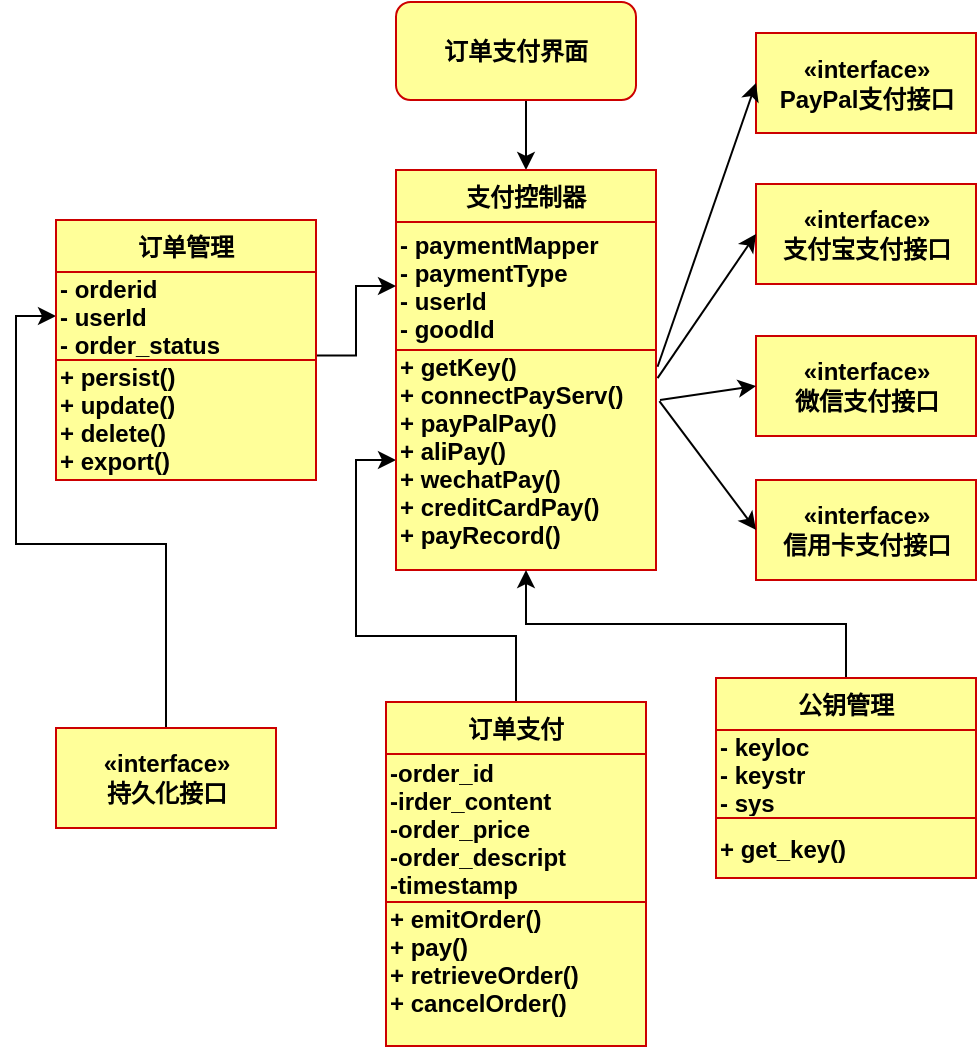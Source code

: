 <mxfile version="11.0.5" type="github"><diagram name="Page-1" id="c4acf3e9-155e-7222-9cf6-157b1a14988f"><mxGraphModel dx="2035" dy="1737" grid="1" gridSize="10" guides="1" tooltips="1" connect="1" arrows="1" fold="1" page="1" pageScale="1" pageWidth="850" pageHeight="1100" background="#ffffff" math="0" shadow="0"><root><mxCell id="0"/><mxCell id="1" parent="0"/><mxCell id="I-PTcZEypuZ6dtIS7MOa-42" style="edgeStyle=orthogonalEdgeStyle;rounded=0;orthogonalLoop=1;jettySize=auto;html=1;exitX=0.5;exitY=1;exitDx=0;exitDy=0;entryX=0.5;entryY=0;entryDx=0;entryDy=0;fontStyle=1" edge="1" parent="1" source="fhbrjt48nrRsmiYLzGj1-1" target="I-PTcZEypuZ6dtIS7MOa-10"><mxGeometry relative="1" as="geometry"/></mxCell><mxCell id="fhbrjt48nrRsmiYLzGj1-1" value="订单支付界面" style="rounded=1;whiteSpace=wrap;html=1;fillColor=#FFFF99;strokeColor=#CC0000;strokeWidth=1;fontStyle=1" parent="1" vertex="1"><mxGeometry x="50" y="-40" width="120" height="49" as="geometry"/></mxCell><mxCell id="I-PTcZEypuZ6dtIS7MOa-36" value="" style="edgeStyle=orthogonalEdgeStyle;rounded=0;orthogonalLoop=1;jettySize=auto;html=1;fontStyle=1" edge="1" parent="1" source="I-PTcZEypuZ6dtIS7MOa-1" target="I-PTcZEypuZ6dtIS7MOa-13"><mxGeometry relative="1" as="geometry"/></mxCell><mxCell id="I-PTcZEypuZ6dtIS7MOa-1" value="订单支付" style="swimlane;fontStyle=1;align=center;verticalAlign=top;childLayout=stackLayout;horizontal=1;startSize=26;horizontalStack=0;resizeParent=1;resizeParentMax=0;resizeLast=0;collapsible=1;marginBottom=0;strokeColor=#CC0000;strokeWidth=1;fillColor=#FFFF99;" vertex="1" parent="1"><mxGeometry x="45" y="310" width="130" height="172" as="geometry"/></mxCell><mxCell id="I-PTcZEypuZ6dtIS7MOa-2" value="-order_id&#10;-irder_content&#10;-order_price&#10;-order_descript&#10;-timestamp" style="text;strokeColor=#CC0000;fillColor=#FFFF99;align=left;verticalAlign=middle;overflow=hidden;rotatable=0;points=[[0,0.5],[1,0.5]];portConstraint=eastwest;strokeWidth=1;fontStyle=1" vertex="1" parent="I-PTcZEypuZ6dtIS7MOa-1"><mxGeometry y="26" width="130" height="74" as="geometry"/></mxCell><mxCell id="I-PTcZEypuZ6dtIS7MOa-3" value="" style="line;strokeWidth=1;fillColor=none;align=left;verticalAlign=middle;spacingTop=-1;spacingLeft=3;spacingRight=3;rotatable=0;labelPosition=right;points=[];portConstraint=eastwest;fontStyle=1" vertex="1" parent="I-PTcZEypuZ6dtIS7MOa-1"><mxGeometry y="100" width="130" as="geometry"/></mxCell><mxCell id="I-PTcZEypuZ6dtIS7MOa-4" value="+ emitOrder()&#10;+ pay()&#10;+ retrieveOrder()&#10;+ cancelOrder()&#10;&#10;" style="text;strokeColor=#CC0000;fillColor=#FFFF99;align=left;verticalAlign=middle;overflow=hidden;rotatable=0;points=[[0,0.5],[1,0.5]];portConstraint=eastwest;strokeWidth=1;fontStyle=1" vertex="1" parent="I-PTcZEypuZ6dtIS7MOa-1"><mxGeometry y="100" width="130" height="72" as="geometry"/></mxCell><mxCell id="I-PTcZEypuZ6dtIS7MOa-5" value="«interface»&lt;br&gt;&lt;span&gt;支付宝支付接口&lt;/span&gt;" style="html=1;strokeColor=#CC0000;strokeWidth=1;fillColor=#FFFF99;fontStyle=1" vertex="1" parent="1"><mxGeometry x="230" y="51" width="110" height="50" as="geometry"/></mxCell><mxCell id="I-PTcZEypuZ6dtIS7MOa-10" value="支付控制器" style="swimlane;fontStyle=1;align=center;verticalAlign=top;childLayout=stackLayout;horizontal=1;startSize=26;horizontalStack=0;resizeParent=1;resizeParentMax=0;resizeLast=0;collapsible=1;marginBottom=0;strokeColor=#CC0000;strokeWidth=1;fillColor=#FFFF99;" vertex="1" parent="1"><mxGeometry x="50" y="44" width="130" height="200" as="geometry"/></mxCell><mxCell id="I-PTcZEypuZ6dtIS7MOa-11" value="- paymentMapper&#10;- paymentType&#10;- userId&#10;- goodId" style="text;strokeColor=#CC0000;fillColor=#FFFF99;align=left;verticalAlign=middle;overflow=hidden;rotatable=0;points=[[0,0.5],[1,0.5]];portConstraint=eastwest;strokeWidth=1;fontStyle=1" vertex="1" parent="I-PTcZEypuZ6dtIS7MOa-10"><mxGeometry y="26" width="130" height="64" as="geometry"/></mxCell><mxCell id="I-PTcZEypuZ6dtIS7MOa-12" value="" style="line;strokeWidth=1;fillColor=#000000;align=left;verticalAlign=middle;spacingTop=-1;spacingLeft=3;spacingRight=3;rotatable=0;labelPosition=right;points=[];portConstraint=eastwest;strokeColor=#FF3333;fontStyle=1" vertex="1" parent="I-PTcZEypuZ6dtIS7MOa-10"><mxGeometry y="90" width="130" as="geometry"/></mxCell><mxCell id="I-PTcZEypuZ6dtIS7MOa-13" value="+ getKey()&#10;+ connectPayServ()&#10;+ payPalPay()&#10;+ aliPay()&#10;+ wechatPay()&#10;+ creditCardPay()&#10;+ payRecord()&#10;&#10;" style="text;strokeColor=#CC0000;fillColor=#FFFF99;align=left;verticalAlign=middle;overflow=hidden;rotatable=0;points=[[0,0.5],[1,0.5]];portConstraint=eastwest;strokeWidth=1;fontStyle=1" vertex="1" parent="I-PTcZEypuZ6dtIS7MOa-10"><mxGeometry y="90" width="130" height="110" as="geometry"/></mxCell><mxCell id="I-PTcZEypuZ6dtIS7MOa-23" value="«interface»&lt;br&gt;&lt;span&gt;微信支付接口&lt;/span&gt;" style="html=1;strokeColor=#CC0000;strokeWidth=1;fillColor=#FFFF99;fontStyle=1" vertex="1" parent="1"><mxGeometry x="230" y="127" width="110" height="50" as="geometry"/></mxCell><mxCell id="I-PTcZEypuZ6dtIS7MOa-24" value="«interface»&lt;br&gt;&lt;span&gt;信用卡支付接口&lt;/span&gt;" style="html=1;strokeColor=#CC0000;strokeWidth=1;fillColor=#FFFF99;fontStyle=1" vertex="1" parent="1"><mxGeometry x="230" y="199" width="110" height="50" as="geometry"/></mxCell><mxCell id="I-PTcZEypuZ6dtIS7MOa-25" value="«interface»&lt;br&gt;&lt;span&gt;PayPal支付接口&lt;/span&gt;" style="html=1;strokeColor=#CC0000;strokeWidth=1;fillColor=#FFFF99;fontStyle=1" vertex="1" parent="1"><mxGeometry x="230" y="-24.5" width="110" height="50" as="geometry"/></mxCell><mxCell id="I-PTcZEypuZ6dtIS7MOa-38" value="" style="edgeStyle=orthogonalEdgeStyle;rounded=0;orthogonalLoop=1;jettySize=auto;html=1;entryX=0;entryY=0.5;entryDx=0;entryDy=0;fontStyle=1" edge="1" parent="1" source="I-PTcZEypuZ6dtIS7MOa-30" target="I-PTcZEypuZ6dtIS7MOa-49"><mxGeometry relative="1" as="geometry"><mxPoint x="-120" y="185.286" as="targetPoint"/></mxGeometry></mxCell><mxCell id="I-PTcZEypuZ6dtIS7MOa-30" value="«interface»&lt;br&gt;&lt;span&gt;持久化接口&lt;/span&gt;" style="html=1;strokeColor=#CC0000;strokeWidth=1;fillColor=#FFFF99;fontStyle=1" vertex="1" parent="1"><mxGeometry x="-120" y="323" width="110" height="50" as="geometry"/></mxCell><mxCell id="I-PTcZEypuZ6dtIS7MOa-31" value="" style="endArrow=classic;html=1;entryX=0;entryY=0.5;entryDx=0;entryDy=0;exitX=1.006;exitY=0.076;exitDx=0;exitDy=0;exitPerimeter=0;fontStyle=1" edge="1" parent="1" source="I-PTcZEypuZ6dtIS7MOa-13" target="I-PTcZEypuZ6dtIS7MOa-25"><mxGeometry width="50" height="50" relative="1" as="geometry"><mxPoint x="680" y="110" as="sourcePoint"/><mxPoint x="730" y="60" as="targetPoint"/></mxGeometry></mxCell><mxCell id="I-PTcZEypuZ6dtIS7MOa-32" value="" style="endArrow=classic;html=1;entryX=0;entryY=0.5;entryDx=0;entryDy=0;exitX=1.006;exitY=0.128;exitDx=0;exitDy=0;exitPerimeter=0;fontStyle=1" edge="1" parent="1" source="I-PTcZEypuZ6dtIS7MOa-13" target="I-PTcZEypuZ6dtIS7MOa-5"><mxGeometry width="50" height="50" relative="1" as="geometry"><mxPoint x="190.78" y="160.512" as="sourcePoint"/><mxPoint x="240" y="10.5" as="targetPoint"/></mxGeometry></mxCell><mxCell id="I-PTcZEypuZ6dtIS7MOa-33" value="" style="endArrow=classic;html=1;entryX=0;entryY=0.5;entryDx=0;entryDy=0;fontStyle=1" edge="1" parent="1" target="I-PTcZEypuZ6dtIS7MOa-23"><mxGeometry width="50" height="50" relative="1" as="geometry"><mxPoint x="182" y="159" as="sourcePoint"/><mxPoint x="250" y="20.5" as="targetPoint"/></mxGeometry></mxCell><mxCell id="I-PTcZEypuZ6dtIS7MOa-34" value="" style="endArrow=classic;html=1;exitX=1.013;exitY=0.232;exitDx=0;exitDy=0;exitPerimeter=0;entryX=0;entryY=0.5;entryDx=0;entryDy=0;fontStyle=1" edge="1" parent="1" source="I-PTcZEypuZ6dtIS7MOa-13" target="I-PTcZEypuZ6dtIS7MOa-24"><mxGeometry width="50" height="50" relative="1" as="geometry"><mxPoint x="210.78" y="180.512" as="sourcePoint"/><mxPoint x="260" y="30.5" as="targetPoint"/></mxGeometry></mxCell><mxCell id="I-PTcZEypuZ6dtIS7MOa-39" value="" style="edgeStyle=orthogonalEdgeStyle;rounded=0;orthogonalLoop=1;jettySize=auto;html=1;exitX=1.001;exitY=-0.038;exitDx=0;exitDy=0;exitPerimeter=0;fontStyle=1" edge="1" parent="1" source="I-PTcZEypuZ6dtIS7MOa-51" target="I-PTcZEypuZ6dtIS7MOa-11"><mxGeometry relative="1" as="geometry"><mxPoint x="10" y="133.286" as="sourcePoint"/></mxGeometry></mxCell><mxCell id="I-PTcZEypuZ6dtIS7MOa-47" style="edgeStyle=orthogonalEdgeStyle;rounded=0;orthogonalLoop=1;jettySize=auto;html=1;exitX=0.5;exitY=0;exitDx=0;exitDy=0;entryX=0.5;entryY=1;entryDx=0;entryDy=0;fontStyle=1" edge="1" parent="1" source="I-PTcZEypuZ6dtIS7MOa-43" target="I-PTcZEypuZ6dtIS7MOa-10"><mxGeometry relative="1" as="geometry"/></mxCell><mxCell id="I-PTcZEypuZ6dtIS7MOa-43" value="公钥管理" style="swimlane;fontStyle=1;align=center;verticalAlign=top;childLayout=stackLayout;horizontal=1;startSize=26;horizontalStack=0;resizeParent=1;resizeParentMax=0;resizeLast=0;collapsible=1;marginBottom=0;strokeColor=#CC0000;strokeWidth=1;fillColor=#FFFF99;" vertex="1" parent="1"><mxGeometry x="210" y="298" width="130" height="100" as="geometry"/></mxCell><mxCell id="I-PTcZEypuZ6dtIS7MOa-44" value="- keyloc&#10;- keystr&#10;- sys&#10;" style="text;strokeColor=#CC0000;fillColor=#FFFF99;align=left;verticalAlign=middle;overflow=hidden;rotatable=0;points=[[0,0.5],[1,0.5]];portConstraint=eastwest;strokeWidth=1;fontStyle=1" vertex="1" parent="I-PTcZEypuZ6dtIS7MOa-43"><mxGeometry y="26" width="130" height="44" as="geometry"/></mxCell><mxCell id="I-PTcZEypuZ6dtIS7MOa-45" value="" style="line;strokeWidth=1;fillColor=none;align=left;verticalAlign=middle;spacingTop=-1;spacingLeft=3;spacingRight=3;rotatable=0;labelPosition=right;points=[];portConstraint=eastwest;fontStyle=1" vertex="1" parent="I-PTcZEypuZ6dtIS7MOa-43"><mxGeometry y="70" width="130" as="geometry"/></mxCell><mxCell id="I-PTcZEypuZ6dtIS7MOa-46" value="+ get_key()" style="text;strokeColor=#CC0000;fillColor=#FFFF99;align=left;verticalAlign=middle;overflow=hidden;rotatable=0;points=[[0,0.5],[1,0.5]];portConstraint=eastwest;strokeWidth=1;fontStyle=1" vertex="1" parent="I-PTcZEypuZ6dtIS7MOa-43"><mxGeometry y="70" width="130" height="30" as="geometry"/></mxCell><mxCell id="I-PTcZEypuZ6dtIS7MOa-48" value="订单管理" style="swimlane;fontStyle=1;align=center;verticalAlign=top;childLayout=stackLayout;horizontal=1;startSize=26;horizontalStack=0;resizeParent=1;resizeParentMax=0;resizeLast=0;collapsible=1;marginBottom=0;strokeColor=#CC0000;strokeWidth=1;fillColor=#FFFF99;" vertex="1" parent="1"><mxGeometry x="-120" y="69" width="130" height="130" as="geometry"/></mxCell><mxCell id="I-PTcZEypuZ6dtIS7MOa-49" value="- orderid&#10;- userId&#10;- order_status&#10;" style="text;strokeColor=#CC0000;fillColor=#FFFF99;align=left;verticalAlign=middle;overflow=hidden;rotatable=0;points=[[0,0.5],[1,0.5]];portConstraint=eastwest;strokeWidth=1;fontStyle=1" vertex="1" parent="I-PTcZEypuZ6dtIS7MOa-48"><mxGeometry y="26" width="130" height="44" as="geometry"/></mxCell><mxCell id="I-PTcZEypuZ6dtIS7MOa-50" value="" style="line;strokeWidth=1;fillColor=none;align=left;verticalAlign=middle;spacingTop=-1;spacingLeft=3;spacingRight=3;rotatable=0;labelPosition=right;points=[];portConstraint=eastwest;fontStyle=1" vertex="1" parent="I-PTcZEypuZ6dtIS7MOa-48"><mxGeometry y="70" width="130" as="geometry"/></mxCell><mxCell id="I-PTcZEypuZ6dtIS7MOa-51" value="+ persist()&#10;+ update()&#10;+ delete()&#10;+ export()&#10;&#10;" style="text;strokeColor=#CC0000;fillColor=#FFFF99;align=left;verticalAlign=middle;overflow=hidden;rotatable=0;points=[[0,0.5],[1,0.5]];portConstraint=eastwest;strokeWidth=1;fontStyle=1" vertex="1" parent="I-PTcZEypuZ6dtIS7MOa-48"><mxGeometry y="70" width="130" height="60" as="geometry"/></mxCell></root></mxGraphModel></diagram></mxfile>